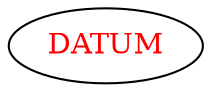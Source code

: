 digraph dependencyGraph {
 concentrate=true;
 ranksep="2.0";
 rankdir="LR"; 
 splines="ortho";
"DATUM" [fontcolor="red"];
}